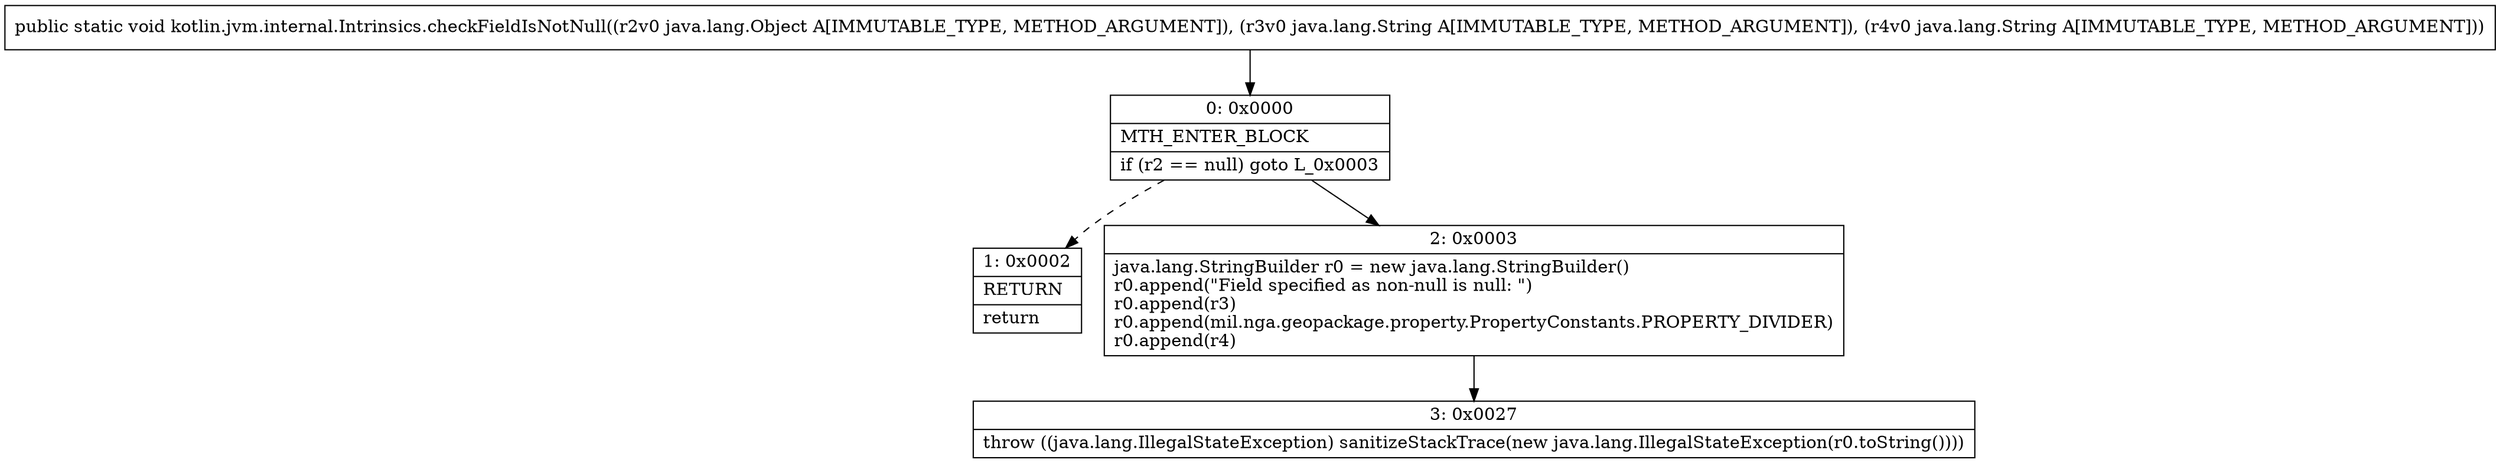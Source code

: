 digraph "CFG forkotlin.jvm.internal.Intrinsics.checkFieldIsNotNull(Ljava\/lang\/Object;Ljava\/lang\/String;Ljava\/lang\/String;)V" {
Node_0 [shape=record,label="{0\:\ 0x0000|MTH_ENTER_BLOCK\l|if (r2 == null) goto L_0x0003\l}"];
Node_1 [shape=record,label="{1\:\ 0x0002|RETURN\l|return\l}"];
Node_2 [shape=record,label="{2\:\ 0x0003|java.lang.StringBuilder r0 = new java.lang.StringBuilder()\lr0.append(\"Field specified as non\-null is null: \")\lr0.append(r3)\lr0.append(mil.nga.geopackage.property.PropertyConstants.PROPERTY_DIVIDER)\lr0.append(r4)\l}"];
Node_3 [shape=record,label="{3\:\ 0x0027|throw ((java.lang.IllegalStateException) sanitizeStackTrace(new java.lang.IllegalStateException(r0.toString())))\l}"];
MethodNode[shape=record,label="{public static void kotlin.jvm.internal.Intrinsics.checkFieldIsNotNull((r2v0 java.lang.Object A[IMMUTABLE_TYPE, METHOD_ARGUMENT]), (r3v0 java.lang.String A[IMMUTABLE_TYPE, METHOD_ARGUMENT]), (r4v0 java.lang.String A[IMMUTABLE_TYPE, METHOD_ARGUMENT])) }"];
MethodNode -> Node_0;
Node_0 -> Node_1[style=dashed];
Node_0 -> Node_2;
Node_2 -> Node_3;
}

